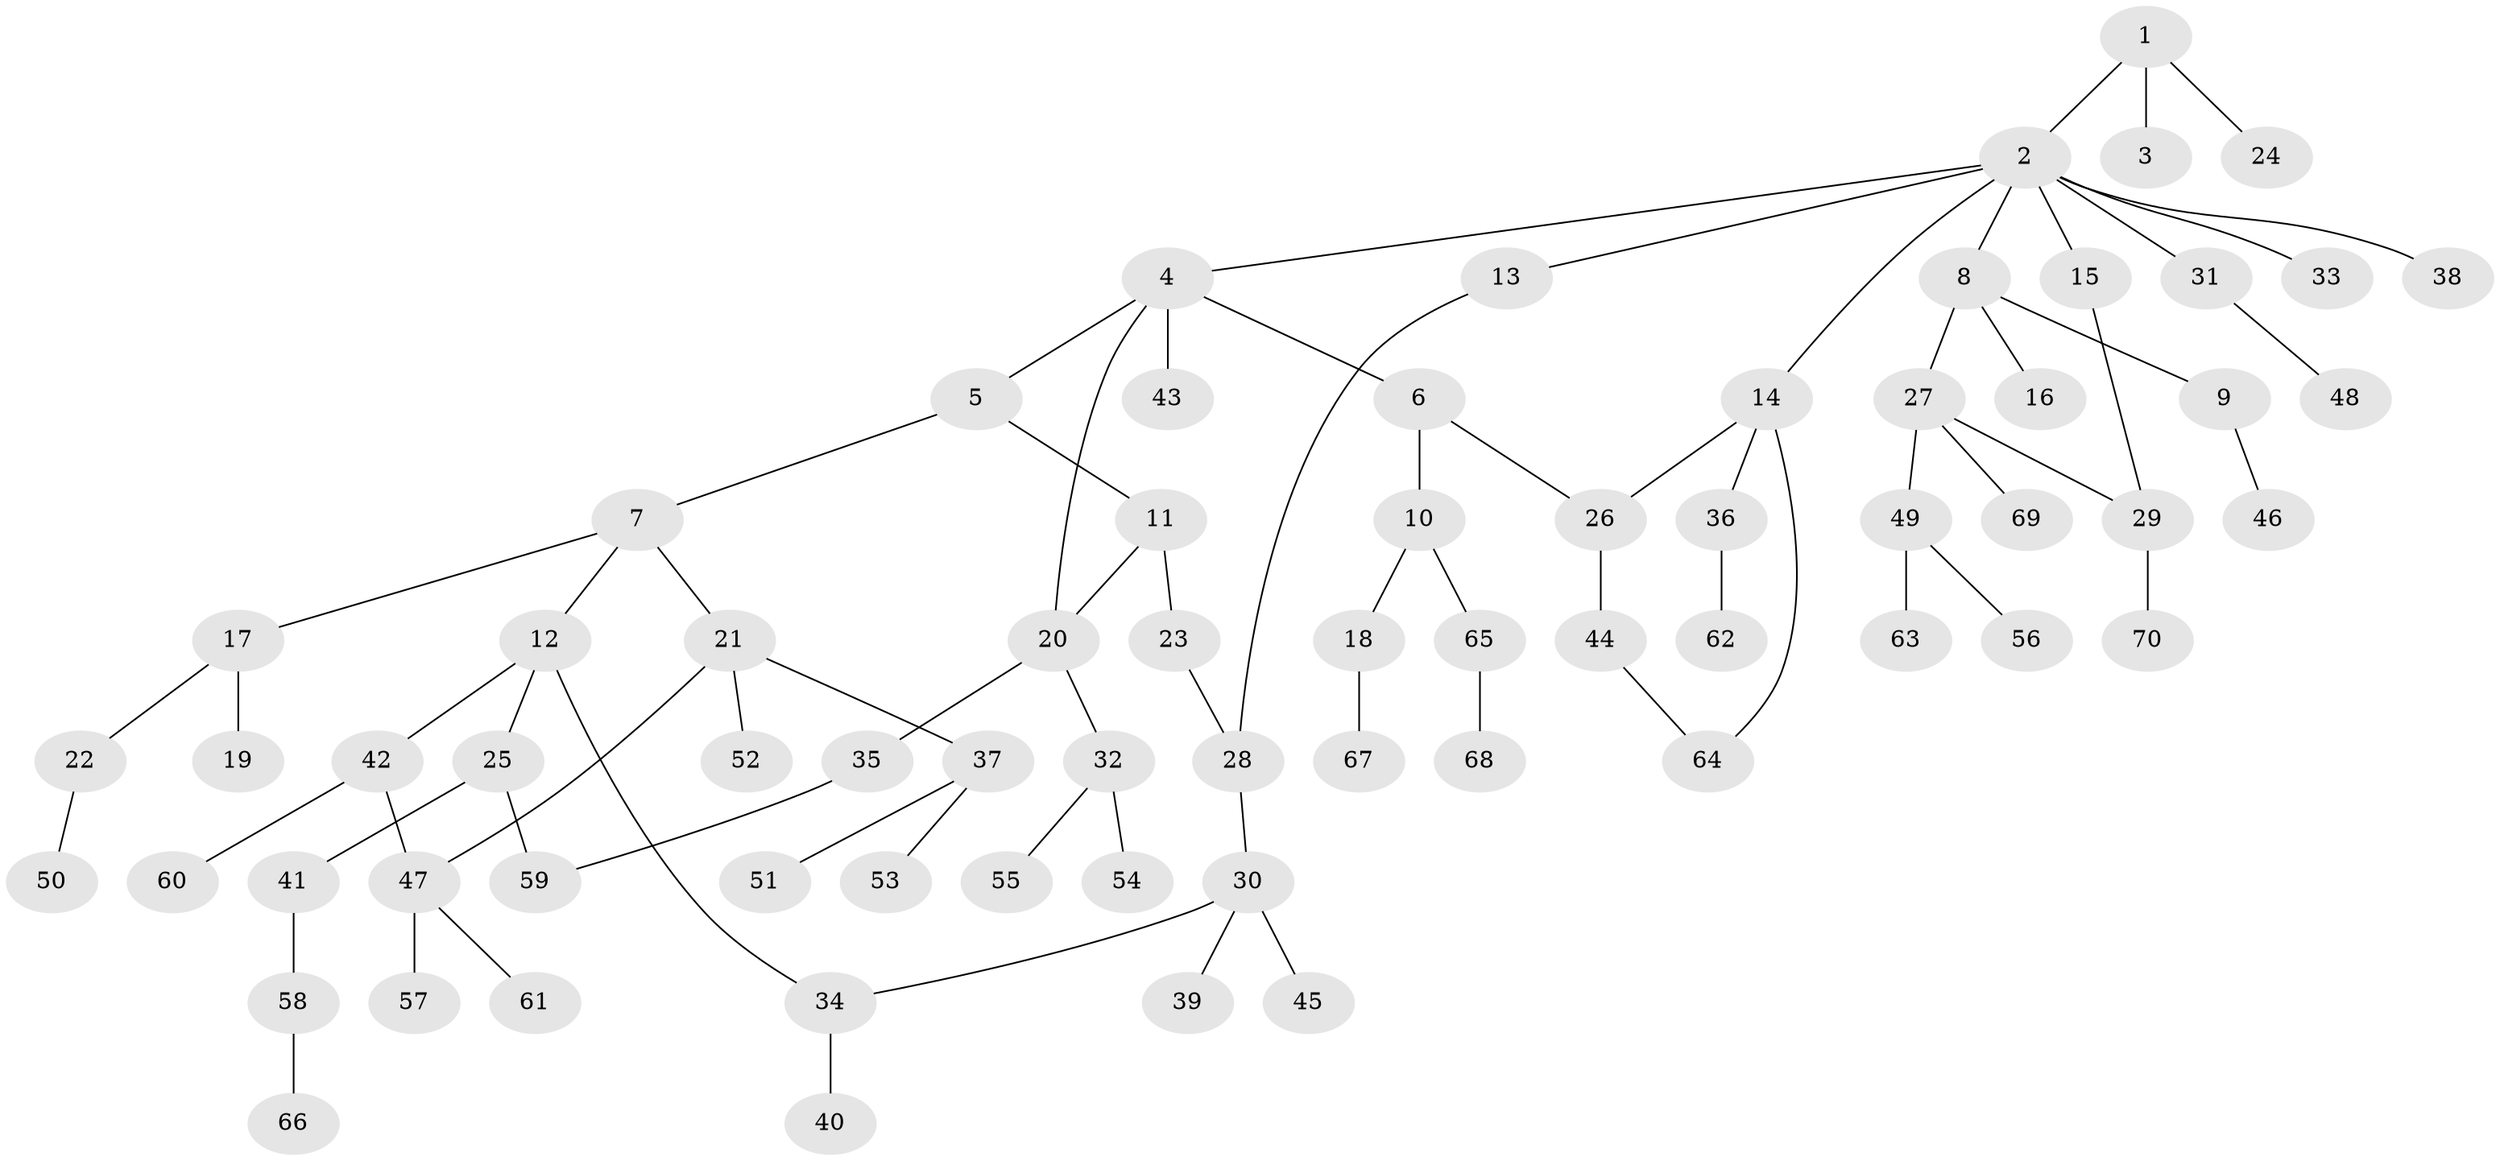 // coarse degree distribution, {2: 0.26666666666666666, 9: 0.022222222222222223, 4: 0.06666666666666667, 6: 0.044444444444444446, 3: 0.1111111111111111, 1: 0.4444444444444444, 5: 0.044444444444444446}
// Generated by graph-tools (version 1.1) at 2025/41/03/06/25 10:41:27]
// undirected, 70 vertices, 77 edges
graph export_dot {
graph [start="1"]
  node [color=gray90,style=filled];
  1;
  2;
  3;
  4;
  5;
  6;
  7;
  8;
  9;
  10;
  11;
  12;
  13;
  14;
  15;
  16;
  17;
  18;
  19;
  20;
  21;
  22;
  23;
  24;
  25;
  26;
  27;
  28;
  29;
  30;
  31;
  32;
  33;
  34;
  35;
  36;
  37;
  38;
  39;
  40;
  41;
  42;
  43;
  44;
  45;
  46;
  47;
  48;
  49;
  50;
  51;
  52;
  53;
  54;
  55;
  56;
  57;
  58;
  59;
  60;
  61;
  62;
  63;
  64;
  65;
  66;
  67;
  68;
  69;
  70;
  1 -- 2;
  1 -- 3;
  1 -- 24;
  2 -- 4;
  2 -- 8;
  2 -- 13;
  2 -- 14;
  2 -- 15;
  2 -- 31;
  2 -- 33;
  2 -- 38;
  4 -- 5;
  4 -- 6;
  4 -- 43;
  4 -- 20;
  5 -- 7;
  5 -- 11;
  6 -- 10;
  6 -- 26;
  7 -- 12;
  7 -- 17;
  7 -- 21;
  8 -- 9;
  8 -- 16;
  8 -- 27;
  9 -- 46;
  10 -- 18;
  10 -- 65;
  11 -- 20;
  11 -- 23;
  12 -- 25;
  12 -- 34;
  12 -- 42;
  13 -- 28;
  14 -- 26;
  14 -- 36;
  14 -- 64;
  15 -- 29;
  17 -- 19;
  17 -- 22;
  18 -- 67;
  20 -- 32;
  20 -- 35;
  21 -- 37;
  21 -- 52;
  21 -- 47;
  22 -- 50;
  23 -- 28;
  25 -- 41;
  25 -- 59;
  26 -- 44;
  27 -- 29;
  27 -- 49;
  27 -- 69;
  28 -- 30;
  29 -- 70;
  30 -- 39;
  30 -- 45;
  30 -- 34;
  31 -- 48;
  32 -- 54;
  32 -- 55;
  34 -- 40;
  35 -- 59;
  36 -- 62;
  37 -- 51;
  37 -- 53;
  41 -- 58;
  42 -- 47;
  42 -- 60;
  44 -- 64;
  47 -- 57;
  47 -- 61;
  49 -- 56;
  49 -- 63;
  58 -- 66;
  65 -- 68;
}
